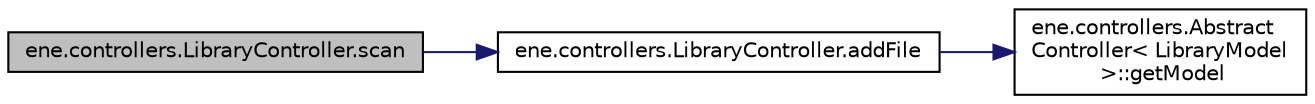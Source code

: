 digraph "ene.controllers.LibraryController.scan"
{
  bgcolor="transparent";
  edge [fontname="Helvetica",fontsize="10",labelfontname="Helvetica",labelfontsize="10"];
  node [fontname="Helvetica",fontsize="10",shape=record];
  rankdir="LR";
  Node18 [label="ene.controllers.LibraryController.scan",height=0.2,width=0.4,color="black", fillcolor="grey75", style="filled", fontcolor="black"];
  Node18 -> Node19 [color="midnightblue",fontsize="10",style="solid",fontname="Helvetica"];
  Node19 [label="ene.controllers.LibraryController.addFile",height=0.2,width=0.4,color="black",URL="$classene_1_1controllers_1_1LibraryController.html#a510a4d97c1d8c2fd471725933e2064b0"];
  Node19 -> Node20 [color="midnightblue",fontsize="10",style="solid",fontname="Helvetica"];
  Node20 [label="ene.controllers.Abstract\lController\< LibraryModel\l \>::getModel",height=0.2,width=0.4,color="black",URL="$classene_1_1controllers_1_1AbstractController.html#a9a5afba01d0004a64db4cb14c23e0bbd"];
}
